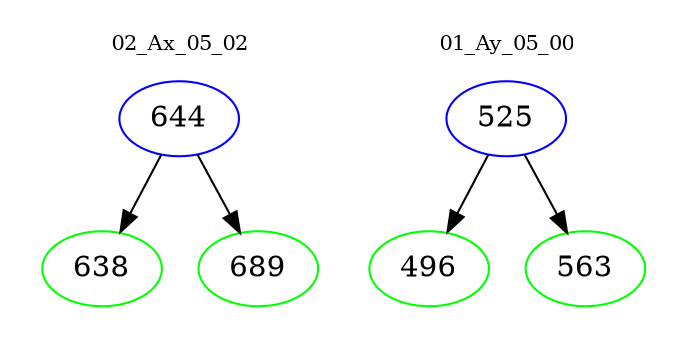 digraph{
subgraph cluster_0 {
color = white
label = "02_Ax_05_02";
fontsize=10;
T0_644 [label="644", color="blue"]
T0_644 -> T0_638 [color="black"]
T0_638 [label="638", color="green"]
T0_644 -> T0_689 [color="black"]
T0_689 [label="689", color="green"]
}
subgraph cluster_1 {
color = white
label = "01_Ay_05_00";
fontsize=10;
T1_525 [label="525", color="blue"]
T1_525 -> T1_496 [color="black"]
T1_496 [label="496", color="green"]
T1_525 -> T1_563 [color="black"]
T1_563 [label="563", color="green"]
}
}
